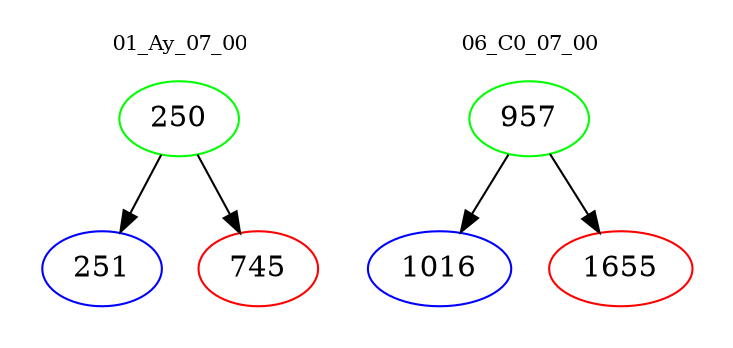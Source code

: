 digraph{
subgraph cluster_0 {
color = white
label = "01_Ay_07_00";
fontsize=10;
T0_250 [label="250", color="green"]
T0_250 -> T0_251 [color="black"]
T0_251 [label="251", color="blue"]
T0_250 -> T0_745 [color="black"]
T0_745 [label="745", color="red"]
}
subgraph cluster_1 {
color = white
label = "06_C0_07_00";
fontsize=10;
T1_957 [label="957", color="green"]
T1_957 -> T1_1016 [color="black"]
T1_1016 [label="1016", color="blue"]
T1_957 -> T1_1655 [color="black"]
T1_1655 [label="1655", color="red"]
}
}
